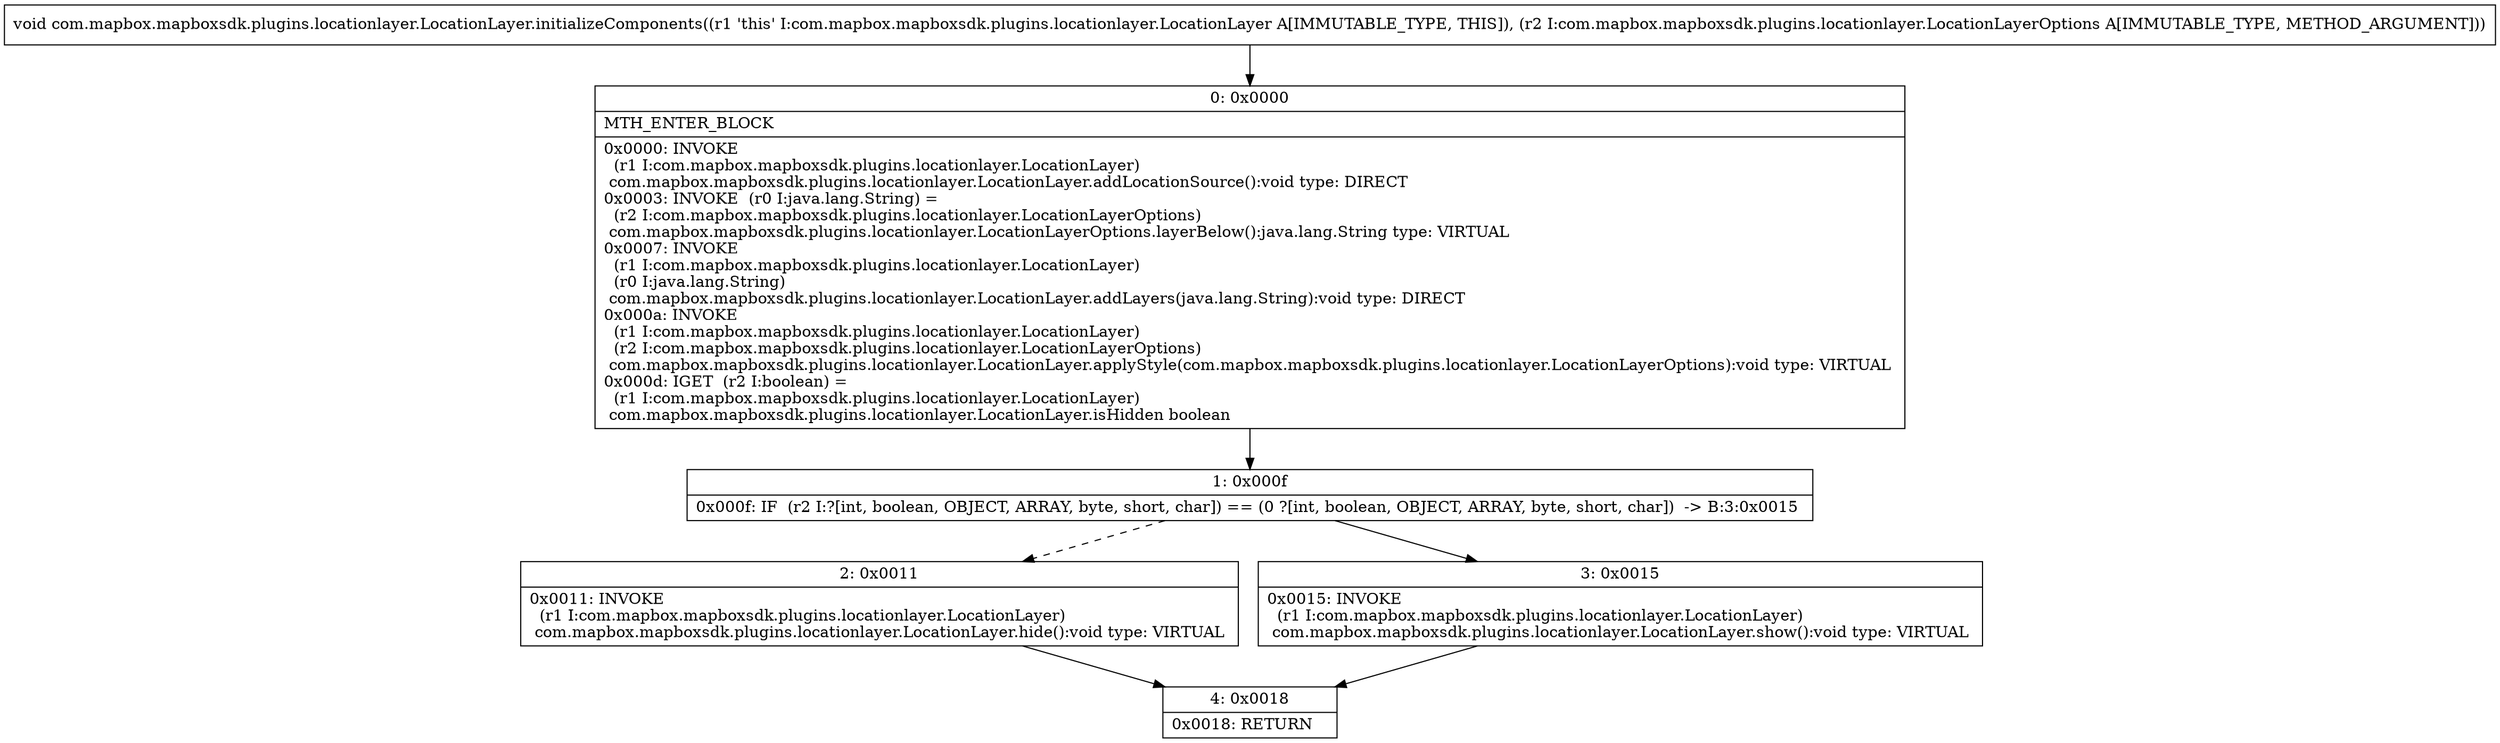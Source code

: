 digraph "CFG forcom.mapbox.mapboxsdk.plugins.locationlayer.LocationLayer.initializeComponents(Lcom\/mapbox\/mapboxsdk\/plugins\/locationlayer\/LocationLayerOptions;)V" {
Node_0 [shape=record,label="{0\:\ 0x0000|MTH_ENTER_BLOCK\l|0x0000: INVOKE  \l  (r1 I:com.mapbox.mapboxsdk.plugins.locationlayer.LocationLayer)\l com.mapbox.mapboxsdk.plugins.locationlayer.LocationLayer.addLocationSource():void type: DIRECT \l0x0003: INVOKE  (r0 I:java.lang.String) = \l  (r2 I:com.mapbox.mapboxsdk.plugins.locationlayer.LocationLayerOptions)\l com.mapbox.mapboxsdk.plugins.locationlayer.LocationLayerOptions.layerBelow():java.lang.String type: VIRTUAL \l0x0007: INVOKE  \l  (r1 I:com.mapbox.mapboxsdk.plugins.locationlayer.LocationLayer)\l  (r0 I:java.lang.String)\l com.mapbox.mapboxsdk.plugins.locationlayer.LocationLayer.addLayers(java.lang.String):void type: DIRECT \l0x000a: INVOKE  \l  (r1 I:com.mapbox.mapboxsdk.plugins.locationlayer.LocationLayer)\l  (r2 I:com.mapbox.mapboxsdk.plugins.locationlayer.LocationLayerOptions)\l com.mapbox.mapboxsdk.plugins.locationlayer.LocationLayer.applyStyle(com.mapbox.mapboxsdk.plugins.locationlayer.LocationLayerOptions):void type: VIRTUAL \l0x000d: IGET  (r2 I:boolean) = \l  (r1 I:com.mapbox.mapboxsdk.plugins.locationlayer.LocationLayer)\l com.mapbox.mapboxsdk.plugins.locationlayer.LocationLayer.isHidden boolean \l}"];
Node_1 [shape=record,label="{1\:\ 0x000f|0x000f: IF  (r2 I:?[int, boolean, OBJECT, ARRAY, byte, short, char]) == (0 ?[int, boolean, OBJECT, ARRAY, byte, short, char])  \-\> B:3:0x0015 \l}"];
Node_2 [shape=record,label="{2\:\ 0x0011|0x0011: INVOKE  \l  (r1 I:com.mapbox.mapboxsdk.plugins.locationlayer.LocationLayer)\l com.mapbox.mapboxsdk.plugins.locationlayer.LocationLayer.hide():void type: VIRTUAL \l}"];
Node_3 [shape=record,label="{3\:\ 0x0015|0x0015: INVOKE  \l  (r1 I:com.mapbox.mapboxsdk.plugins.locationlayer.LocationLayer)\l com.mapbox.mapboxsdk.plugins.locationlayer.LocationLayer.show():void type: VIRTUAL \l}"];
Node_4 [shape=record,label="{4\:\ 0x0018|0x0018: RETURN   \l}"];
MethodNode[shape=record,label="{void com.mapbox.mapboxsdk.plugins.locationlayer.LocationLayer.initializeComponents((r1 'this' I:com.mapbox.mapboxsdk.plugins.locationlayer.LocationLayer A[IMMUTABLE_TYPE, THIS]), (r2 I:com.mapbox.mapboxsdk.plugins.locationlayer.LocationLayerOptions A[IMMUTABLE_TYPE, METHOD_ARGUMENT])) }"];
MethodNode -> Node_0;
Node_0 -> Node_1;
Node_1 -> Node_2[style=dashed];
Node_1 -> Node_3;
Node_2 -> Node_4;
Node_3 -> Node_4;
}

